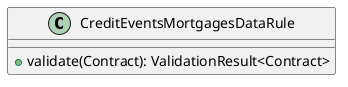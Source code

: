 @startuml

    class CreditEventsMortgagesDataRule [[CreditEventsMortgagesDataRule.html]] {
        +validate(Contract): ValidationResult<Contract>
    }

@enduml
